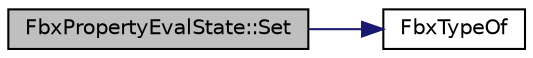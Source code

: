 digraph "FbxPropertyEvalState::Set"
{
  edge [fontname="Helvetica",fontsize="10",labelfontname="Helvetica",labelfontsize="10"];
  node [fontname="Helvetica",fontsize="10",shape=record];
  rankdir="LR";
  Node7 [label="FbxPropertyEvalState::Set",height=0.2,width=0.4,color="black", fillcolor="grey75", style="filled", fontcolor="black"];
  Node7 -> Node8 [color="midnightblue",fontsize="10",style="solid",fontname="Helvetica"];
  Node8 [label="FbxTypeOf",height=0.2,width=0.4,color="black", fillcolor="white", style="filled",URL="$fbxpropertytypes_8h.html#a1e622dc5bedcefdf0cf0d051d0d7dc4d"];
}
